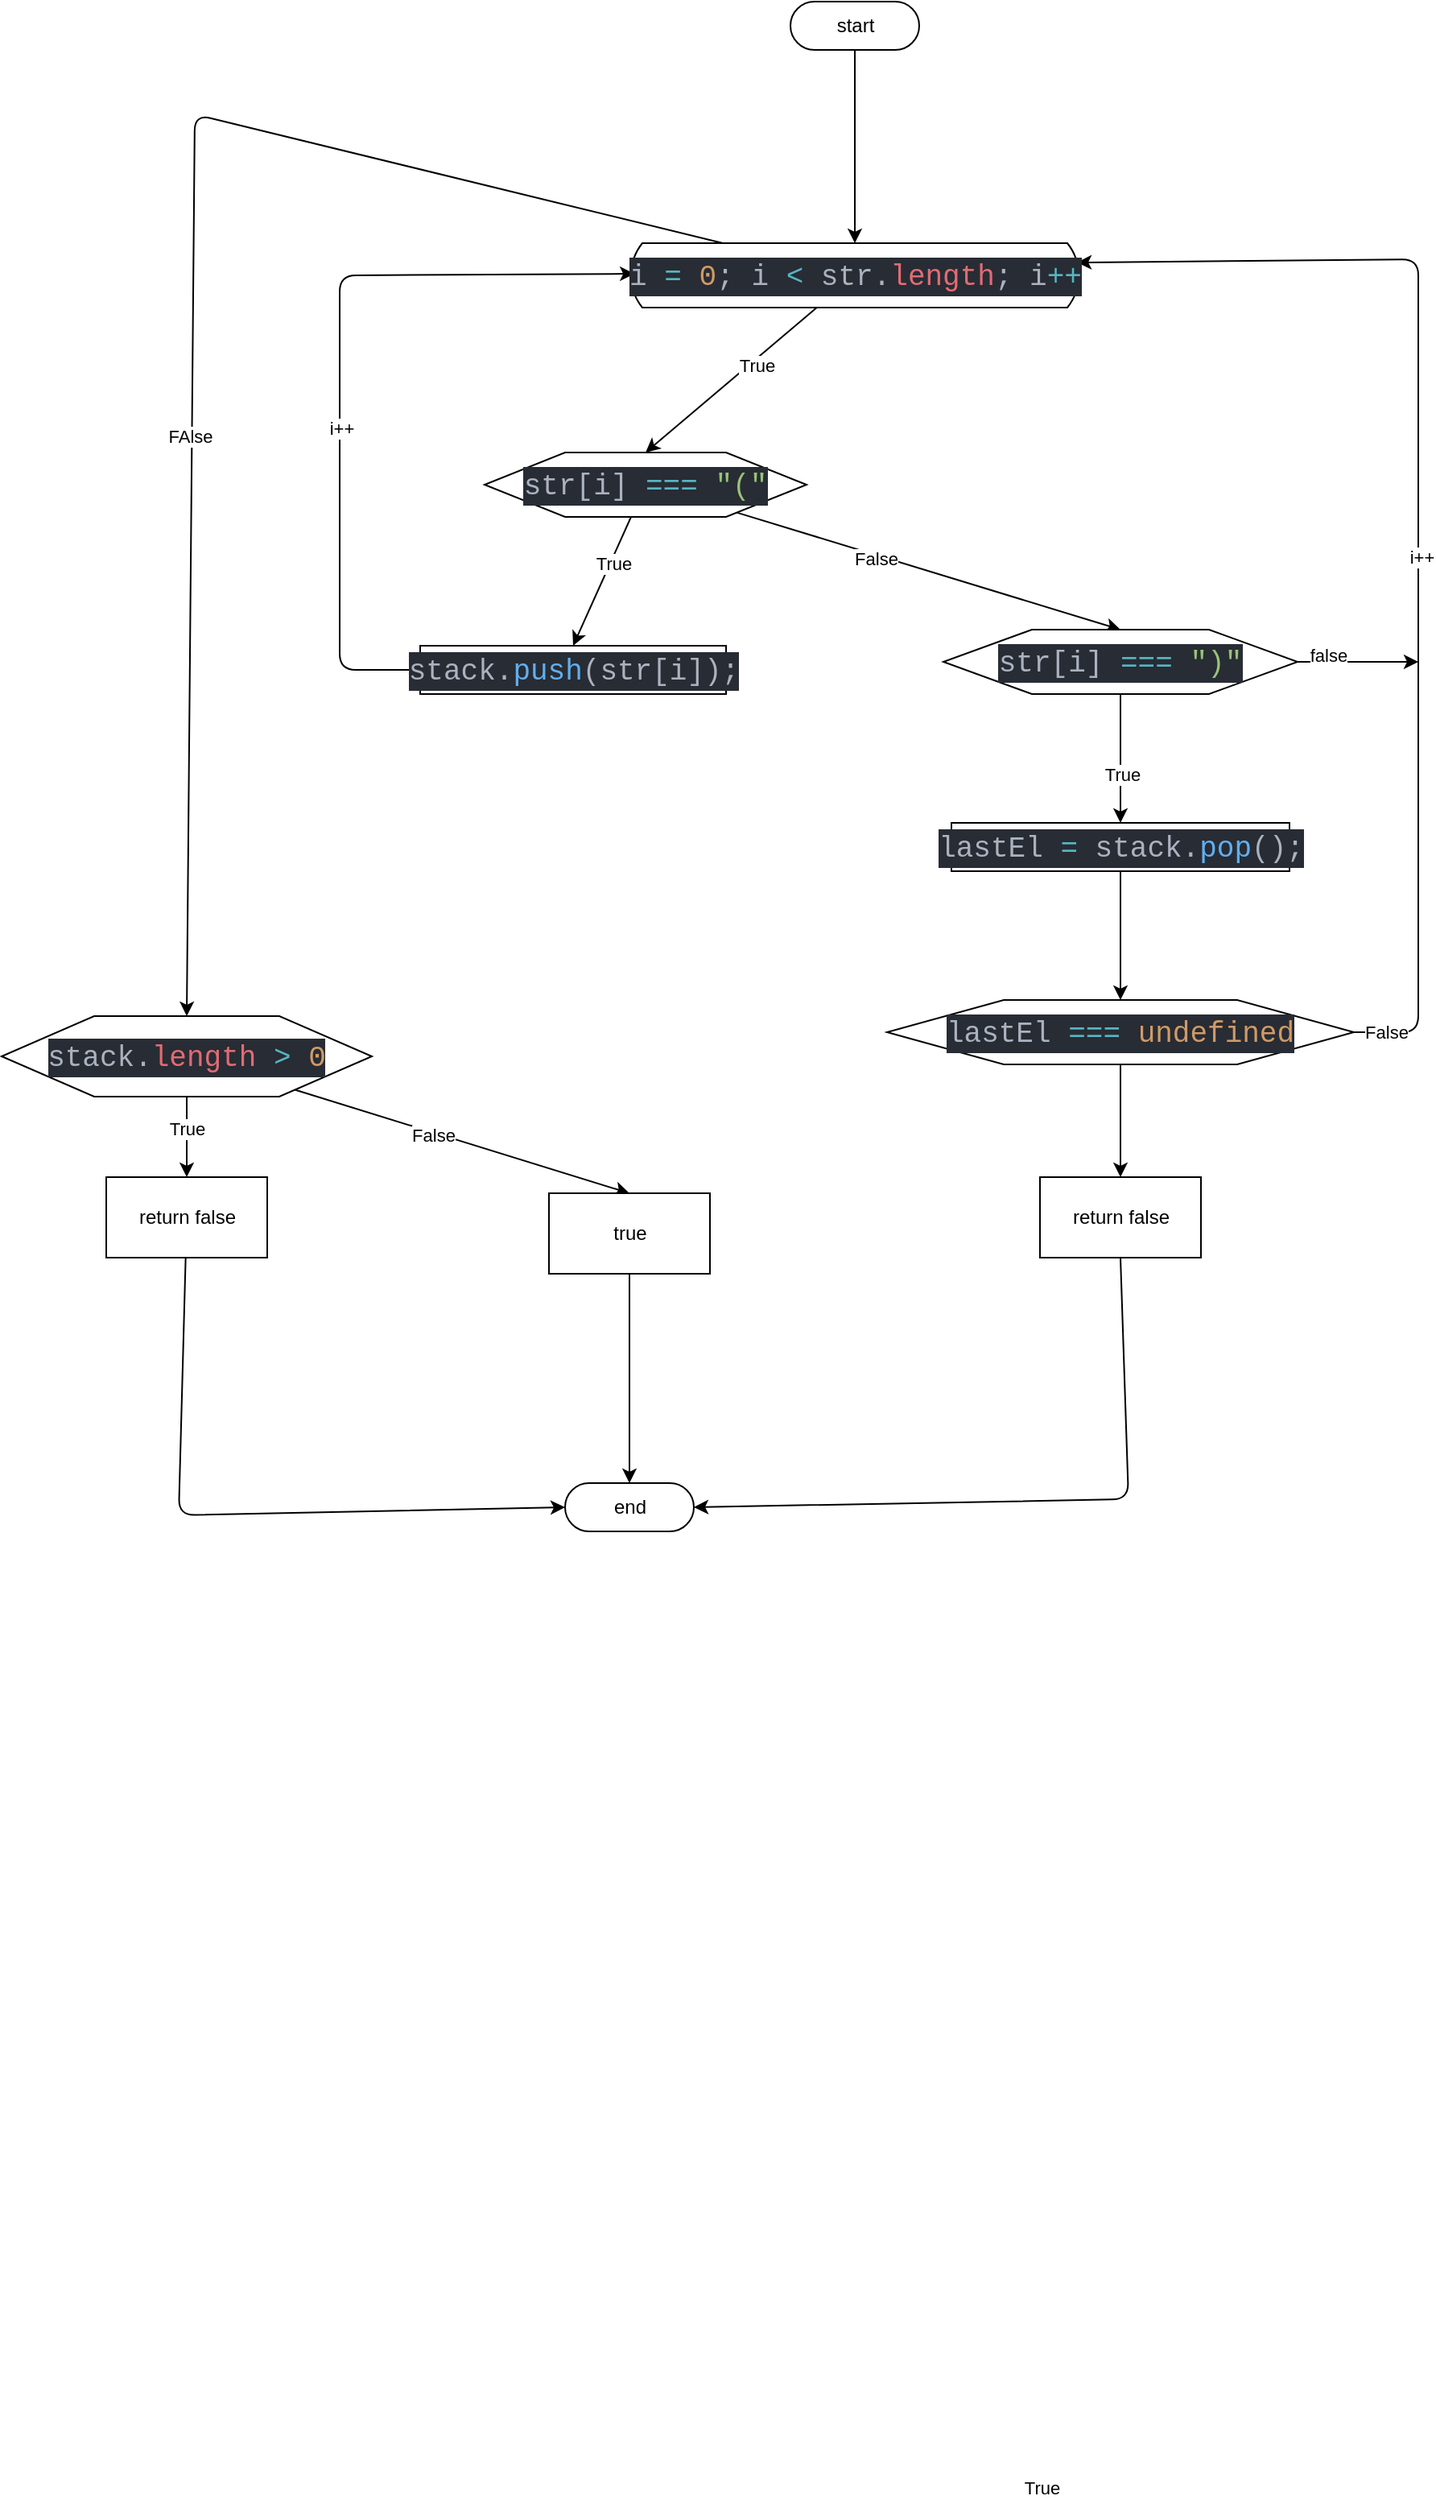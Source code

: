 <mxfile>
    <diagram id="kYjxn8squKKA6V1M9kOr" name="Page-1">
        <mxGraphModel dx="1976" dy="1623" grid="1" gridSize="10" guides="1" tooltips="1" connect="1" arrows="1" fold="1" page="1" pageScale="1" pageWidth="850" pageHeight="1100" math="0" shadow="0">
            <root>
                <mxCell id="0"/>
                <mxCell id="1" parent="0"/>
                <mxCell id="2" value="end" style="html=1;dashed=0;whitespace=wrap;shape=mxgraph.dfd.start" vertex="1" parent="1">
                    <mxGeometry x="130" y="700" width="80" height="30" as="geometry"/>
                </mxCell>
                <mxCell id="37" style="edgeStyle=none;html=1;entryX=0.5;entryY=0;entryDx=0;entryDy=0;entryPerimeter=0;" edge="1" parent="1" source="3" target="12">
                    <mxGeometry relative="1" as="geometry"/>
                </mxCell>
                <mxCell id="3" value="start" style="html=1;dashed=0;whitespace=wrap;shape=mxgraph.dfd.start" vertex="1" parent="1">
                    <mxGeometry x="270" y="-220" width="80" height="30" as="geometry"/>
                </mxCell>
                <mxCell id="15" style="edgeStyle=none;html=1;entryX=0.5;entryY=0;entryDx=0;entryDy=0;" edge="1" parent="1" source="5" target="11">
                    <mxGeometry relative="1" as="geometry"/>
                </mxCell>
                <mxCell id="21" value="True" style="edgeLabel;html=1;align=center;verticalAlign=middle;resizable=0;points=[];" vertex="1" connectable="0" parent="15">
                    <mxGeometry x="-0.294" y="2" relative="1" as="geometry">
                        <mxPoint as="offset"/>
                    </mxGeometry>
                </mxCell>
                <mxCell id="20" style="edgeStyle=none;html=1;entryX=0.5;entryY=0;entryDx=0;entryDy=0;" edge="1" parent="1" source="5" target="6">
                    <mxGeometry relative="1" as="geometry"/>
                </mxCell>
                <mxCell id="22" value="False" style="edgeLabel;html=1;align=center;verticalAlign=middle;resizable=0;points=[];" vertex="1" connectable="0" parent="20">
                    <mxGeometry x="-0.27" y="-2" relative="1" as="geometry">
                        <mxPoint as="offset"/>
                    </mxGeometry>
                </mxCell>
                <mxCell id="5" value="&lt;div style=&quot;color: rgb(171, 178, 191); background-color: rgb(40, 44, 52); font-family: MontserratAlternates-Regular, Consolas, &amp;quot;Courier New&amp;quot;, monospace; font-size: 18px; line-height: 24px;&quot;&gt;str[i] &lt;span style=&quot;color: #56b6c2;&quot;&gt;===&lt;/span&gt; &lt;span style=&quot;color: #98c379;&quot;&gt;&quot;(&quot;&lt;/span&gt;&lt;/div&gt;" style="shape=hexagon;perimeter=hexagonPerimeter2;whiteSpace=wrap;html=1;size=0.25" vertex="1" parent="1">
                    <mxGeometry x="80" y="60" width="200" height="40" as="geometry"/>
                </mxCell>
                <mxCell id="16" style="edgeStyle=none;html=1;entryX=0.5;entryY=0;entryDx=0;entryDy=0;" edge="1" parent="1" source="6" target="10">
                    <mxGeometry relative="1" as="geometry"/>
                </mxCell>
                <mxCell id="27" value="True" style="edgeLabel;html=1;align=center;verticalAlign=middle;resizable=0;points=[];" vertex="1" connectable="0" parent="16">
                    <mxGeometry x="0.25" y="1" relative="1" as="geometry">
                        <mxPoint as="offset"/>
                    </mxGeometry>
                </mxCell>
                <mxCell id="51" style="edgeStyle=none;html=1;" edge="1" parent="1" source="6">
                    <mxGeometry relative="1" as="geometry">
                        <mxPoint x="660" y="190" as="targetPoint"/>
                    </mxGeometry>
                </mxCell>
                <mxCell id="52" value="false" style="edgeLabel;html=1;align=center;verticalAlign=middle;resizable=0;points=[];" vertex="1" connectable="0" parent="51">
                    <mxGeometry x="-0.493" y="4" relative="1" as="geometry">
                        <mxPoint as="offset"/>
                    </mxGeometry>
                </mxCell>
                <mxCell id="6" value="&lt;div style=&quot;color: rgb(171, 178, 191); background-color: rgb(40, 44, 52); font-family: MontserratAlternates-Regular, Consolas, &amp;quot;Courier New&amp;quot;, monospace; font-size: 18px; line-height: 24px;&quot;&gt;str[i] &lt;span style=&quot;color: #56b6c2;&quot;&gt;===&lt;/span&gt; &lt;span style=&quot;color: #98c379;&quot;&gt;&quot;)&quot;&lt;/span&gt;&lt;/div&gt;" style="shape=hexagon;perimeter=hexagonPerimeter2;whiteSpace=wrap;html=1;size=0.25" vertex="1" parent="1">
                    <mxGeometry x="365" y="170" width="220" height="40" as="geometry"/>
                </mxCell>
                <mxCell id="28" style="edgeStyle=none;html=1;entryX=1;entryY=0.5;entryDx=0;entryDy=0;entryPerimeter=0;exitX=0.5;exitY=1;exitDx=0;exitDy=0;" edge="1" parent="1" source="9" target="2">
                    <mxGeometry relative="1" as="geometry">
                        <Array as="points">
                            <mxPoint x="480" y="710"/>
                        </Array>
                    </mxGeometry>
                </mxCell>
                <mxCell id="29" value="True" style="edgeLabel;html=1;align=center;verticalAlign=middle;resizable=0;points=[];" vertex="1" connectable="0" parent="28">
                    <mxGeometry x="-0.554" relative="1" as="geometry">
                        <mxPoint x="-52" y="670" as="offset"/>
                    </mxGeometry>
                </mxCell>
                <mxCell id="32" style="edgeStyle=none;html=1;entryX=0.5;entryY=0;entryDx=0;entryDy=0;" edge="1" parent="1" source="7" target="9">
                    <mxGeometry relative="1" as="geometry"/>
                </mxCell>
                <mxCell id="7" value="&lt;div style=&quot;color: rgb(171, 178, 191); background-color: rgb(40, 44, 52); font-family: MontserratAlternates-Regular, Consolas, &amp;quot;Courier New&amp;quot;, monospace; font-size: 18px; line-height: 24px;&quot;&gt;lastEl &lt;span style=&quot;color: #56b6c2;&quot;&gt;===&lt;/span&gt; &lt;span style=&quot;color: #d19a66;&quot;&gt;undefined&lt;/span&gt;&lt;/div&gt;" style="shape=hexagon;perimeter=hexagonPerimeter2;whiteSpace=wrap;html=1;size=0.25" vertex="1" parent="1">
                    <mxGeometry x="330" y="400" width="290" height="40" as="geometry"/>
                </mxCell>
                <mxCell id="43" style="edgeStyle=none;html=1;" edge="1" parent="1" source="8" target="42">
                    <mxGeometry relative="1" as="geometry"/>
                </mxCell>
                <mxCell id="47" value="True" style="edgeLabel;html=1;align=center;verticalAlign=middle;resizable=0;points=[];" vertex="1" connectable="0" parent="43">
                    <mxGeometry x="-0.44" y="-3" relative="1" as="geometry">
                        <mxPoint x="3" y="6" as="offset"/>
                    </mxGeometry>
                </mxCell>
                <mxCell id="46" style="edgeStyle=none;html=1;entryX=0.5;entryY=0;entryDx=0;entryDy=0;" edge="1" parent="1" source="8" target="45">
                    <mxGeometry relative="1" as="geometry"/>
                </mxCell>
                <mxCell id="48" value="False" style="edgeLabel;html=1;align=center;verticalAlign=middle;resizable=0;points=[];" vertex="1" connectable="0" parent="46">
                    <mxGeometry x="-0.172" y="-1" relative="1" as="geometry">
                        <mxPoint as="offset"/>
                    </mxGeometry>
                </mxCell>
                <mxCell id="8" value="&lt;div style=&quot;color: rgb(171, 178, 191); background-color: rgb(40, 44, 52); font-family: MontserratAlternates-Regular, Consolas, &amp;quot;Courier New&amp;quot;, monospace; font-size: 18px; line-height: 24px;&quot;&gt;stack.&lt;span style=&quot;color: #e06c75;&quot;&gt;length&lt;/span&gt; &lt;span style=&quot;color: #56b6c2;&quot;&gt;&amp;gt;&lt;/span&gt; &lt;span style=&quot;color: #d19a66;&quot;&gt;0&lt;/span&gt;&lt;/div&gt;" style="shape=hexagon;perimeter=hexagonPerimeter2;whiteSpace=wrap;html=1;size=0.25" vertex="1" parent="1">
                    <mxGeometry x="-220" y="410" width="230" height="50" as="geometry"/>
                </mxCell>
                <mxCell id="9" value="return false" style="html=1;dashed=0;whitespace=wrap;" vertex="1" parent="1">
                    <mxGeometry x="425" y="510" width="100" height="50" as="geometry"/>
                </mxCell>
                <mxCell id="17" style="edgeStyle=none;html=1;entryX=0.5;entryY=0;entryDx=0;entryDy=0;" edge="1" parent="1" source="10" target="7">
                    <mxGeometry relative="1" as="geometry"/>
                </mxCell>
                <mxCell id="25" style="edgeStyle=none;html=1;entryX=0.993;entryY=0.3;entryDx=0;entryDy=0;entryPerimeter=0;exitX=1;exitY=0.5;exitDx=0;exitDy=0;" edge="1" parent="1" source="7" target="12">
                    <mxGeometry relative="1" as="geometry">
                        <mxPoint x="660" y="-199" as="targetPoint"/>
                        <Array as="points">
                            <mxPoint x="660" y="420"/>
                            <mxPoint x="660" y="-60"/>
                        </Array>
                    </mxGeometry>
                </mxCell>
                <mxCell id="26" value="i++" style="edgeLabel;html=1;align=center;verticalAlign=middle;resizable=0;points=[];" vertex="1" connectable="0" parent="25">
                    <mxGeometry x="-0.085" y="-2" relative="1" as="geometry">
                        <mxPoint as="offset"/>
                    </mxGeometry>
                </mxCell>
                <mxCell id="50" value="False" style="edgeLabel;html=1;align=center;verticalAlign=middle;resizable=0;points=[];" vertex="1" connectable="0" parent="25">
                    <mxGeometry x="-0.73" y="1" relative="1" as="geometry">
                        <mxPoint x="-19" y="59" as="offset"/>
                    </mxGeometry>
                </mxCell>
                <mxCell id="10" value="&lt;div style=&quot;color: rgb(171, 178, 191); background-color: rgb(40, 44, 52); font-family: MontserratAlternates-Regular, Consolas, &amp;quot;Courier New&amp;quot;, monospace; font-size: 18px; line-height: 24px;&quot;&gt;lastEl &lt;span style=&quot;color: #56b6c2;&quot;&gt;=&lt;/span&gt; stack.&lt;span style=&quot;color: #61afef;&quot;&gt;pop&lt;/span&gt;();&lt;/div&gt;" style="html=1;dashed=0;whitespace=wrap;" vertex="1" parent="1">
                    <mxGeometry x="370" y="290" width="210" height="30" as="geometry"/>
                </mxCell>
                <mxCell id="23" style="edgeStyle=none;html=1;entryX=0.011;entryY=0.475;entryDx=0;entryDy=0;entryPerimeter=0;" edge="1" parent="1" source="11" target="12">
                    <mxGeometry relative="1" as="geometry">
                        <mxPoint x="-10" y="-170" as="targetPoint"/>
                        <Array as="points">
                            <mxPoint x="-10" y="195"/>
                            <mxPoint x="-10" y="-50"/>
                        </Array>
                    </mxGeometry>
                </mxCell>
                <mxCell id="24" value="i++" style="edgeLabel;html=1;align=center;verticalAlign=middle;resizable=0;points=[];" vertex="1" connectable="0" parent="23">
                    <mxGeometry x="-0.163" y="-1" relative="1" as="geometry">
                        <mxPoint as="offset"/>
                    </mxGeometry>
                </mxCell>
                <mxCell id="11" value="&lt;div style=&quot;color: rgb(171, 178, 191); background-color: rgb(40, 44, 52); font-family: MontserratAlternates-Regular, Consolas, &amp;quot;Courier New&amp;quot;, monospace; font-size: 18px; line-height: 24px;&quot;&gt;stack.&lt;span style=&quot;color: #61afef;&quot;&gt;push&lt;/span&gt;(str[i]);&lt;/div&gt;" style="html=1;dashed=0;whitespace=wrap;" vertex="1" parent="1">
                    <mxGeometry x="40" y="180" width="190" height="30" as="geometry"/>
                </mxCell>
                <mxCell id="13" style="edgeStyle=none;html=1;entryX=0.5;entryY=0;entryDx=0;entryDy=0;" edge="1" parent="1" source="12" target="5">
                    <mxGeometry relative="1" as="geometry"/>
                </mxCell>
                <mxCell id="18" value="True" style="edgeLabel;html=1;align=center;verticalAlign=middle;resizable=0;points=[];" vertex="1" connectable="0" parent="13">
                    <mxGeometry x="-0.257" y="3" relative="1" as="geometry">
                        <mxPoint as="offset"/>
                    </mxGeometry>
                </mxCell>
                <mxCell id="38" style="edgeStyle=none;html=1;entryX=0.5;entryY=0;entryDx=0;entryDy=0;" edge="1" parent="1" source="12" target="8">
                    <mxGeometry relative="1" as="geometry">
                        <mxPoint x="-130" y="-160" as="targetPoint"/>
                        <Array as="points">
                            <mxPoint x="-100" y="-150"/>
                        </Array>
                    </mxGeometry>
                </mxCell>
                <mxCell id="40" value="FAlse" style="edgeLabel;html=1;align=center;verticalAlign=middle;resizable=0;points=[];" vertex="1" connectable="0" parent="38">
                    <mxGeometry x="0.196" y="-1" relative="1" as="geometry">
                        <mxPoint as="offset"/>
                    </mxGeometry>
                </mxCell>
                <mxCell id="12" value="&lt;div style=&quot;color: rgb(171, 178, 191); background-color: rgb(40, 44, 52); font-family: MontserratAlternates-Regular, Consolas, &amp;quot;Courier New&amp;quot;, monospace; font-size: 18px; line-height: 24px;&quot;&gt;i &lt;span style=&quot;color: #56b6c2;&quot;&gt;=&lt;/span&gt; &lt;span style=&quot;color: #d19a66;&quot;&gt;0&lt;/span&gt;; i &lt;span style=&quot;color: #56b6c2;&quot;&gt;&amp;lt;&lt;/span&gt; str.&lt;span style=&quot;color: #e06c75;&quot;&gt;length&lt;/span&gt;; i&lt;span style=&quot;color: #56b6c2;&quot;&gt;++&lt;/span&gt;&lt;/div&gt;" style="html=1;dashed=0;whitespace=wrap;shape=mxgraph.dfd.loop" vertex="1" parent="1">
                    <mxGeometry x="170" y="-70" width="280" height="40" as="geometry"/>
                </mxCell>
                <mxCell id="44" style="edgeStyle=none;html=1;entryX=0;entryY=0.5;entryDx=0;entryDy=0;entryPerimeter=0;" edge="1" parent="1" source="42" target="2">
                    <mxGeometry relative="1" as="geometry">
                        <Array as="points">
                            <mxPoint x="-110" y="720"/>
                        </Array>
                    </mxGeometry>
                </mxCell>
                <mxCell id="42" value="return false" style="html=1;dashed=0;whitespace=wrap;" vertex="1" parent="1">
                    <mxGeometry x="-155" y="510" width="100" height="50" as="geometry"/>
                </mxCell>
                <mxCell id="49" style="edgeStyle=none;html=1;entryX=0.5;entryY=0.5;entryDx=0;entryDy=-15;entryPerimeter=0;" edge="1" parent="1" source="45" target="2">
                    <mxGeometry relative="1" as="geometry"/>
                </mxCell>
                <mxCell id="45" value="true" style="html=1;dashed=0;whitespace=wrap;" vertex="1" parent="1">
                    <mxGeometry x="120" y="520" width="100" height="50" as="geometry"/>
                </mxCell>
            </root>
        </mxGraphModel>
    </diagram>
</mxfile>